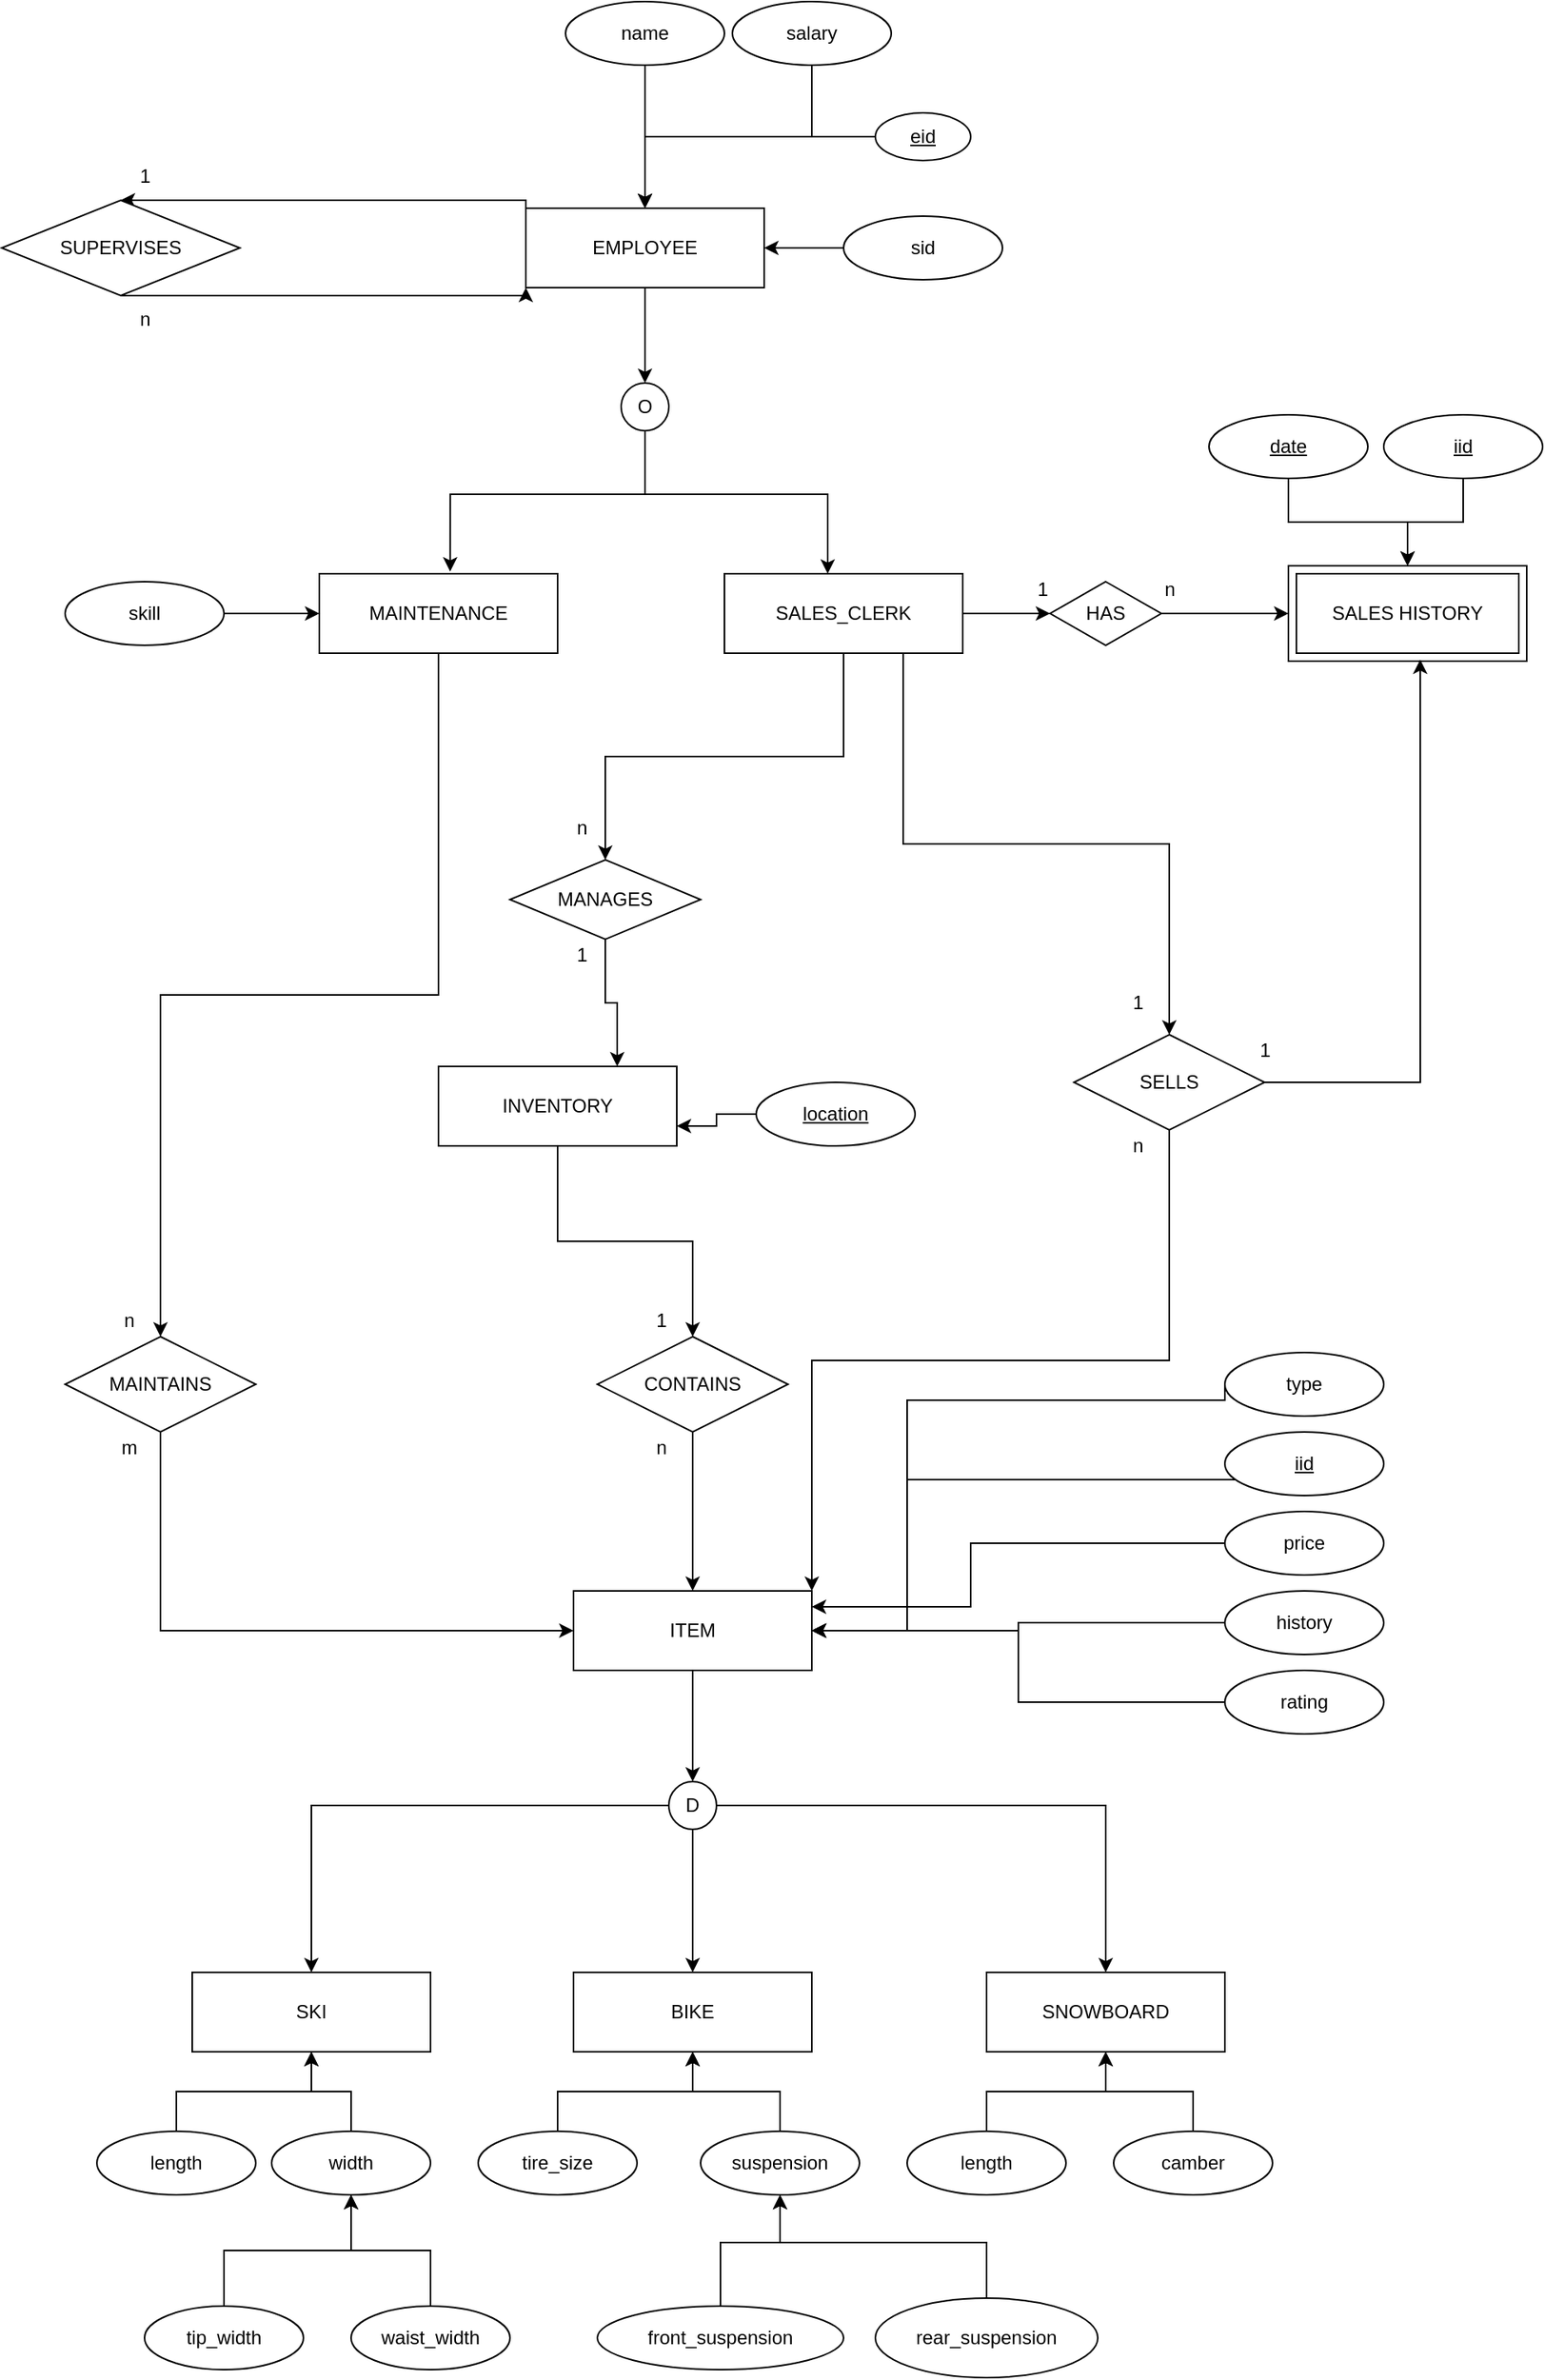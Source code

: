 <mxfile version="21.0.6" type="github">
  <diagram id="R2lEEEUBdFMjLlhIrx00" name="Page-1">
    <mxGraphModel dx="2284" dy="869" grid="1" gridSize="10" guides="1" tooltips="1" connect="1" arrows="1" fold="1" page="1" pageScale="1" pageWidth="850" pageHeight="1100" math="0" shadow="0" extFonts="Permanent Marker^https://fonts.googleapis.com/css?family=Permanent+Marker">
      <root>
        <mxCell id="0" />
        <mxCell id="1" parent="0" />
        <mxCell id="FqAEWOyi9yit1yU_Qe8B-56" style="edgeStyle=orthogonalEdgeStyle;rounded=0;orthogonalLoop=1;jettySize=auto;html=1;exitX=0.5;exitY=1;exitDx=0;exitDy=0;" edge="1" parent="1" source="FqAEWOyi9yit1yU_Qe8B-1" target="FqAEWOyi9yit1yU_Qe8B-50">
          <mxGeometry relative="1" as="geometry" />
        </mxCell>
        <mxCell id="FqAEWOyi9yit1yU_Qe8B-1" value="&lt;div&gt;INVENTORY&lt;/div&gt;" style="whiteSpace=wrap;html=1;align=center;" vertex="1" parent="1">
          <mxGeometry x="-135" y="700" width="150" height="50" as="geometry" />
        </mxCell>
        <mxCell id="FqAEWOyi9yit1yU_Qe8B-5" style="edgeStyle=orthogonalEdgeStyle;rounded=0;orthogonalLoop=1;jettySize=auto;html=1;exitX=0.5;exitY=1;exitDx=0;exitDy=0;" edge="1" parent="1" source="FqAEWOyi9yit1yU_Qe8B-3" target="FqAEWOyi9yit1yU_Qe8B-4">
          <mxGeometry relative="1" as="geometry" />
        </mxCell>
        <mxCell id="FqAEWOyi9yit1yU_Qe8B-69" style="edgeStyle=orthogonalEdgeStyle;rounded=0;orthogonalLoop=1;jettySize=auto;html=1;exitX=0;exitY=0;exitDx=0;exitDy=0;entryX=0.5;entryY=0;entryDx=0;entryDy=0;" edge="1" parent="1" source="FqAEWOyi9yit1yU_Qe8B-3" target="FqAEWOyi9yit1yU_Qe8B-68">
          <mxGeometry relative="1" as="geometry">
            <Array as="points">
              <mxPoint x="-80" y="155" />
            </Array>
          </mxGeometry>
        </mxCell>
        <mxCell id="FqAEWOyi9yit1yU_Qe8B-3" value="EMPLOYEE" style="whiteSpace=wrap;html=1;align=center;" vertex="1" parent="1">
          <mxGeometry x="-80" y="160" width="150" height="50" as="geometry" />
        </mxCell>
        <mxCell id="FqAEWOyi9yit1yU_Qe8B-6" style="edgeStyle=orthogonalEdgeStyle;rounded=0;orthogonalLoop=1;jettySize=auto;html=1;exitX=0.5;exitY=1;exitDx=0;exitDy=0;entryX=0.549;entryY=-0.028;entryDx=0;entryDy=0;entryPerimeter=0;" edge="1" parent="1" source="FqAEWOyi9yit1yU_Qe8B-4" target="FqAEWOyi9yit1yU_Qe8B-7">
          <mxGeometry relative="1" as="geometry">
            <mxPoint x="-120" y="350" as="targetPoint" />
            <Array as="points">
              <mxPoint x="-5" y="340" />
              <mxPoint x="-128" y="340" />
            </Array>
          </mxGeometry>
        </mxCell>
        <mxCell id="FqAEWOyi9yit1yU_Qe8B-4" value="O" style="ellipse;whiteSpace=wrap;html=1;" vertex="1" parent="1">
          <mxGeometry x="-20" y="270" width="30" height="30" as="geometry" />
        </mxCell>
        <mxCell id="FqAEWOyi9yit1yU_Qe8B-60" style="edgeStyle=orthogonalEdgeStyle;rounded=0;orthogonalLoop=1;jettySize=auto;html=1;exitX=0.5;exitY=1;exitDx=0;exitDy=0;entryX=0.5;entryY=0;entryDx=0;entryDy=0;" edge="1" parent="1" source="FqAEWOyi9yit1yU_Qe8B-7" target="FqAEWOyi9yit1yU_Qe8B-58">
          <mxGeometry relative="1" as="geometry" />
        </mxCell>
        <mxCell id="FqAEWOyi9yit1yU_Qe8B-7" value="MAINTENANCE" style="whiteSpace=wrap;html=1;align=center;" vertex="1" parent="1">
          <mxGeometry x="-210" y="390" width="150" height="50" as="geometry" />
        </mxCell>
        <mxCell id="FqAEWOyi9yit1yU_Qe8B-61" style="edgeStyle=orthogonalEdgeStyle;rounded=0;orthogonalLoop=1;jettySize=auto;html=1;exitX=0.5;exitY=1;exitDx=0;exitDy=0;entryX=0.5;entryY=0;entryDx=0;entryDy=0;" edge="1" parent="1" source="FqAEWOyi9yit1yU_Qe8B-8" target="FqAEWOyi9yit1yU_Qe8B-20">
          <mxGeometry relative="1" as="geometry" />
        </mxCell>
        <mxCell id="FqAEWOyi9yit1yU_Qe8B-86" style="edgeStyle=orthogonalEdgeStyle;rounded=0;orthogonalLoop=1;jettySize=auto;html=1;exitX=1;exitY=0.5;exitDx=0;exitDy=0;" edge="1" parent="1" source="FqAEWOyi9yit1yU_Qe8B-8" target="FqAEWOyi9yit1yU_Qe8B-85">
          <mxGeometry relative="1" as="geometry" />
        </mxCell>
        <mxCell id="FqAEWOyi9yit1yU_Qe8B-115" style="edgeStyle=orthogonalEdgeStyle;rounded=0;orthogonalLoop=1;jettySize=auto;html=1;exitX=0.75;exitY=1;exitDx=0;exitDy=0;" edge="1" parent="1" source="FqAEWOyi9yit1yU_Qe8B-8" target="FqAEWOyi9yit1yU_Qe8B-98">
          <mxGeometry relative="1" as="geometry" />
        </mxCell>
        <mxCell id="FqAEWOyi9yit1yU_Qe8B-8" value="SALES_CLERK" style="whiteSpace=wrap;html=1;align=center;" vertex="1" parent="1">
          <mxGeometry x="45" y="390" width="150" height="50" as="geometry" />
        </mxCell>
        <mxCell id="FqAEWOyi9yit1yU_Qe8B-9" style="edgeStyle=orthogonalEdgeStyle;rounded=0;orthogonalLoop=1;jettySize=auto;html=1;exitX=0.5;exitY=1;exitDx=0;exitDy=0;" edge="1" parent="1" source="FqAEWOyi9yit1yU_Qe8B-4" target="FqAEWOyi9yit1yU_Qe8B-8">
          <mxGeometry relative="1" as="geometry">
            <mxPoint x="90" y="390" as="targetPoint" />
            <mxPoint x="23" y="330" as="sourcePoint" />
            <Array as="points">
              <mxPoint x="-5" y="340" />
              <mxPoint x="110" y="340" />
            </Array>
          </mxGeometry>
        </mxCell>
        <mxCell id="FqAEWOyi9yit1yU_Qe8B-11" value="" style="edgeStyle=orthogonalEdgeStyle;rounded=0;orthogonalLoop=1;jettySize=auto;html=1;" edge="1" parent="1" source="FqAEWOyi9yit1yU_Qe8B-10" target="FqAEWOyi9yit1yU_Qe8B-3">
          <mxGeometry relative="1" as="geometry" />
        </mxCell>
        <mxCell id="FqAEWOyi9yit1yU_Qe8B-10" value="&lt;u&gt;eid&lt;/u&gt;" style="ellipse;whiteSpace=wrap;html=1;align=center;" vertex="1" parent="1">
          <mxGeometry x="140" y="100" width="60" height="30" as="geometry" />
        </mxCell>
        <mxCell id="FqAEWOyi9yit1yU_Qe8B-13" value="" style="edgeStyle=orthogonalEdgeStyle;rounded=0;orthogonalLoop=1;jettySize=auto;html=1;" edge="1" parent="1" source="FqAEWOyi9yit1yU_Qe8B-12" target="FqAEWOyi9yit1yU_Qe8B-3">
          <mxGeometry relative="1" as="geometry">
            <Array as="points">
              <mxPoint x="100" y="115" />
              <mxPoint x="-5" y="115" />
            </Array>
          </mxGeometry>
        </mxCell>
        <mxCell id="FqAEWOyi9yit1yU_Qe8B-12" value="salary" style="ellipse;whiteSpace=wrap;html=1;align=center;" vertex="1" parent="1">
          <mxGeometry x="50" y="30" width="100" height="40" as="geometry" />
        </mxCell>
        <mxCell id="FqAEWOyi9yit1yU_Qe8B-19" value="" style="edgeStyle=orthogonalEdgeStyle;rounded=0;orthogonalLoop=1;jettySize=auto;html=1;" edge="1" parent="1" source="FqAEWOyi9yit1yU_Qe8B-14" target="FqAEWOyi9yit1yU_Qe8B-3">
          <mxGeometry relative="1" as="geometry" />
        </mxCell>
        <mxCell id="FqAEWOyi9yit1yU_Qe8B-14" value="name" style="ellipse;whiteSpace=wrap;html=1;align=center;" vertex="1" parent="1">
          <mxGeometry x="-55" y="30" width="100" height="40" as="geometry" />
        </mxCell>
        <mxCell id="FqAEWOyi9yit1yU_Qe8B-62" style="edgeStyle=orthogonalEdgeStyle;rounded=0;orthogonalLoop=1;jettySize=auto;html=1;exitX=0.5;exitY=1;exitDx=0;exitDy=0;entryX=0.75;entryY=0;entryDx=0;entryDy=0;" edge="1" parent="1" source="FqAEWOyi9yit1yU_Qe8B-20" target="FqAEWOyi9yit1yU_Qe8B-1">
          <mxGeometry relative="1" as="geometry" />
        </mxCell>
        <mxCell id="FqAEWOyi9yit1yU_Qe8B-20" value="MANAGES" style="shape=rhombus;perimeter=rhombusPerimeter;whiteSpace=wrap;html=1;align=center;" vertex="1" parent="1">
          <mxGeometry x="-90" y="570" width="120" height="50" as="geometry" />
        </mxCell>
        <mxCell id="FqAEWOyi9yit1yU_Qe8B-39" value="" style="edgeStyle=orthogonalEdgeStyle;rounded=0;orthogonalLoop=1;jettySize=auto;html=1;" edge="1" parent="1" source="FqAEWOyi9yit1yU_Qe8B-25" target="FqAEWOyi9yit1yU_Qe8B-38">
          <mxGeometry relative="1" as="geometry" />
        </mxCell>
        <mxCell id="FqAEWOyi9yit1yU_Qe8B-25" value="ITEM" style="whiteSpace=wrap;html=1;align=center;" vertex="1" parent="1">
          <mxGeometry x="-50" y="1030" width="150" height="50" as="geometry" />
        </mxCell>
        <mxCell id="FqAEWOyi9yit1yU_Qe8B-30" value="" style="edgeStyle=orthogonalEdgeStyle;rounded=0;orthogonalLoop=1;jettySize=auto;html=1;" edge="1" parent="1" source="FqAEWOyi9yit1yU_Qe8B-27" target="FqAEWOyi9yit1yU_Qe8B-25">
          <mxGeometry relative="1" as="geometry">
            <Array as="points">
              <mxPoint x="200" y="1000" />
              <mxPoint x="200" y="1040" />
            </Array>
          </mxGeometry>
        </mxCell>
        <mxCell id="FqAEWOyi9yit1yU_Qe8B-27" value="&lt;div&gt;price&lt;/div&gt;" style="ellipse;whiteSpace=wrap;html=1;align=center;" vertex="1" parent="1">
          <mxGeometry x="360" y="980" width="100" height="40" as="geometry" />
        </mxCell>
        <mxCell id="FqAEWOyi9yit1yU_Qe8B-31" value="" style="edgeStyle=orthogonalEdgeStyle;rounded=0;orthogonalLoop=1;jettySize=auto;html=1;" edge="1" parent="1" source="FqAEWOyi9yit1yU_Qe8B-28" target="FqAEWOyi9yit1yU_Qe8B-25">
          <mxGeometry relative="1" as="geometry" />
        </mxCell>
        <mxCell id="FqAEWOyi9yit1yU_Qe8B-28" value="history" style="ellipse;whiteSpace=wrap;html=1;align=center;" vertex="1" parent="1">
          <mxGeometry x="360" y="1030" width="100" height="40" as="geometry" />
        </mxCell>
        <mxCell id="FqAEWOyi9yit1yU_Qe8B-33" value="" style="edgeStyle=orthogonalEdgeStyle;rounded=0;orthogonalLoop=1;jettySize=auto;html=1;" edge="1" parent="1" source="FqAEWOyi9yit1yU_Qe8B-32" target="FqAEWOyi9yit1yU_Qe8B-25">
          <mxGeometry relative="1" as="geometry">
            <Array as="points">
              <mxPoint x="160" y="960" />
              <mxPoint x="160" y="1055" />
            </Array>
          </mxGeometry>
        </mxCell>
        <mxCell id="FqAEWOyi9yit1yU_Qe8B-32" value="&lt;u&gt;iid&lt;/u&gt;" style="ellipse;whiteSpace=wrap;html=1;align=center;" vertex="1" parent="1">
          <mxGeometry x="360" y="930" width="100" height="40" as="geometry" />
        </mxCell>
        <mxCell id="FqAEWOyi9yit1yU_Qe8B-37" value="" style="edgeStyle=orthogonalEdgeStyle;rounded=0;orthogonalLoop=1;jettySize=auto;html=1;" edge="1" parent="1" source="FqAEWOyi9yit1yU_Qe8B-34" target="FqAEWOyi9yit1yU_Qe8B-25">
          <mxGeometry relative="1" as="geometry" />
        </mxCell>
        <mxCell id="FqAEWOyi9yit1yU_Qe8B-34" value="rating" style="ellipse;whiteSpace=wrap;html=1;align=center;" vertex="1" parent="1">
          <mxGeometry x="360" y="1080" width="100" height="40" as="geometry" />
        </mxCell>
        <mxCell id="FqAEWOyi9yit1yU_Qe8B-47" value="" style="edgeStyle=orthogonalEdgeStyle;rounded=0;orthogonalLoop=1;jettySize=auto;html=1;" edge="1" parent="1" source="FqAEWOyi9yit1yU_Qe8B-38" target="FqAEWOyi9yit1yU_Qe8B-43">
          <mxGeometry relative="1" as="geometry" />
        </mxCell>
        <mxCell id="FqAEWOyi9yit1yU_Qe8B-48" value="" style="edgeStyle=orthogonalEdgeStyle;rounded=0;orthogonalLoop=1;jettySize=auto;html=1;" edge="1" parent="1" source="FqAEWOyi9yit1yU_Qe8B-38" target="FqAEWOyi9yit1yU_Qe8B-42">
          <mxGeometry relative="1" as="geometry" />
        </mxCell>
        <mxCell id="FqAEWOyi9yit1yU_Qe8B-49" value="" style="edgeStyle=orthogonalEdgeStyle;rounded=0;orthogonalLoop=1;jettySize=auto;html=1;" edge="1" parent="1" source="FqAEWOyi9yit1yU_Qe8B-38" target="FqAEWOyi9yit1yU_Qe8B-45">
          <mxGeometry relative="1" as="geometry" />
        </mxCell>
        <mxCell id="FqAEWOyi9yit1yU_Qe8B-38" value="D" style="ellipse;whiteSpace=wrap;html=1;" vertex="1" parent="1">
          <mxGeometry x="10" y="1150" width="30" height="30" as="geometry" />
        </mxCell>
        <mxCell id="FqAEWOyi9yit1yU_Qe8B-42" value="SKI" style="whiteSpace=wrap;html=1;align=center;" vertex="1" parent="1">
          <mxGeometry x="-290" y="1270" width="150" height="50" as="geometry" />
        </mxCell>
        <mxCell id="FqAEWOyi9yit1yU_Qe8B-43" value="BIKE" style="whiteSpace=wrap;html=1;align=center;" vertex="1" parent="1">
          <mxGeometry x="-50" y="1270" width="150" height="50" as="geometry" />
        </mxCell>
        <mxCell id="FqAEWOyi9yit1yU_Qe8B-45" value="SNOWBOARD" style="whiteSpace=wrap;html=1;align=center;" vertex="1" parent="1">
          <mxGeometry x="210" y="1270" width="150" height="50" as="geometry" />
        </mxCell>
        <mxCell id="FqAEWOyi9yit1yU_Qe8B-53" value="" style="edgeStyle=orthogonalEdgeStyle;rounded=0;orthogonalLoop=1;jettySize=auto;html=1;" edge="1" parent="1" source="FqAEWOyi9yit1yU_Qe8B-50" target="FqAEWOyi9yit1yU_Qe8B-25">
          <mxGeometry relative="1" as="geometry" />
        </mxCell>
        <mxCell id="FqAEWOyi9yit1yU_Qe8B-50" value="CONTAINS" style="shape=rhombus;perimeter=rhombusPerimeter;whiteSpace=wrap;html=1;align=center;" vertex="1" parent="1">
          <mxGeometry x="-35" y="870" width="120" height="60" as="geometry" />
        </mxCell>
        <mxCell id="FqAEWOyi9yit1yU_Qe8B-59" style="edgeStyle=orthogonalEdgeStyle;rounded=0;orthogonalLoop=1;jettySize=auto;html=1;exitX=0.5;exitY=1;exitDx=0;exitDy=0;entryX=0;entryY=0.5;entryDx=0;entryDy=0;" edge="1" parent="1" source="FqAEWOyi9yit1yU_Qe8B-58" target="FqAEWOyi9yit1yU_Qe8B-25">
          <mxGeometry relative="1" as="geometry" />
        </mxCell>
        <mxCell id="FqAEWOyi9yit1yU_Qe8B-58" value="MAINTAINS" style="shape=rhombus;perimeter=rhombusPerimeter;whiteSpace=wrap;html=1;align=center;" vertex="1" parent="1">
          <mxGeometry x="-370" y="870" width="120" height="60" as="geometry" />
        </mxCell>
        <mxCell id="FqAEWOyi9yit1yU_Qe8B-64" style="edgeStyle=orthogonalEdgeStyle;rounded=0;orthogonalLoop=1;jettySize=auto;html=1;exitX=0;exitY=0.5;exitDx=0;exitDy=0;entryX=1;entryY=0.75;entryDx=0;entryDy=0;" edge="1" parent="1" source="FqAEWOyi9yit1yU_Qe8B-63" target="FqAEWOyi9yit1yU_Qe8B-1">
          <mxGeometry relative="1" as="geometry" />
        </mxCell>
        <mxCell id="FqAEWOyi9yit1yU_Qe8B-63" value="&lt;u&gt;location&lt;/u&gt;" style="ellipse;whiteSpace=wrap;html=1;align=center;" vertex="1" parent="1">
          <mxGeometry x="65" y="710" width="100" height="40" as="geometry" />
        </mxCell>
        <mxCell id="FqAEWOyi9yit1yU_Qe8B-65" value="1" style="text;html=1;align=center;verticalAlign=middle;resizable=0;points=[];autosize=1;strokeColor=none;fillColor=none;" vertex="1" parent="1">
          <mxGeometry x="-10" y="840" width="30" height="40" as="geometry" />
        </mxCell>
        <mxCell id="FqAEWOyi9yit1yU_Qe8B-67" value="n" style="text;html=1;align=center;verticalAlign=middle;resizable=0;points=[];autosize=1;strokeColor=none;fillColor=none;" vertex="1" parent="1">
          <mxGeometry x="-10" y="920" width="30" height="40" as="geometry" />
        </mxCell>
        <mxCell id="FqAEWOyi9yit1yU_Qe8B-70" style="edgeStyle=orthogonalEdgeStyle;rounded=0;orthogonalLoop=1;jettySize=auto;html=1;exitX=0.5;exitY=1;exitDx=0;exitDy=0;entryX=0;entryY=1;entryDx=0;entryDy=0;" edge="1" parent="1" source="FqAEWOyi9yit1yU_Qe8B-68" target="FqAEWOyi9yit1yU_Qe8B-3">
          <mxGeometry relative="1" as="geometry">
            <Array as="points">
              <mxPoint x="-80" y="215" />
            </Array>
          </mxGeometry>
        </mxCell>
        <mxCell id="FqAEWOyi9yit1yU_Qe8B-68" value="SUPERVISES" style="shape=rhombus;perimeter=rhombusPerimeter;whiteSpace=wrap;html=1;align=center;" vertex="1" parent="1">
          <mxGeometry x="-410" y="155" width="150" height="60" as="geometry" />
        </mxCell>
        <mxCell id="FqAEWOyi9yit1yU_Qe8B-74" value="1" style="text;html=1;align=center;verticalAlign=middle;resizable=0;points=[];autosize=1;strokeColor=none;fillColor=none;" vertex="1" parent="1">
          <mxGeometry x="-335" y="120" width="30" height="40" as="geometry" />
        </mxCell>
        <mxCell id="FqAEWOyi9yit1yU_Qe8B-75" value="n" style="text;html=1;align=center;verticalAlign=middle;resizable=0;points=[];autosize=1;strokeColor=none;fillColor=none;" vertex="1" parent="1">
          <mxGeometry x="-335" y="210" width="30" height="40" as="geometry" />
        </mxCell>
        <mxCell id="FqAEWOyi9yit1yU_Qe8B-78" value="" style="edgeStyle=orthogonalEdgeStyle;rounded=0;orthogonalLoop=1;jettySize=auto;html=1;" edge="1" parent="1" source="FqAEWOyi9yit1yU_Qe8B-77" target="FqAEWOyi9yit1yU_Qe8B-3">
          <mxGeometry relative="1" as="geometry">
            <Array as="points">
              <mxPoint x="110" y="185" />
              <mxPoint x="110" y="185" />
            </Array>
          </mxGeometry>
        </mxCell>
        <mxCell id="FqAEWOyi9yit1yU_Qe8B-77" value="&lt;div&gt;sid&lt;/div&gt;" style="ellipse;whiteSpace=wrap;html=1;align=center;" vertex="1" parent="1">
          <mxGeometry x="120" y="165" width="100" height="40" as="geometry" />
        </mxCell>
        <mxCell id="FqAEWOyi9yit1yU_Qe8B-80" style="edgeStyle=orthogonalEdgeStyle;rounded=0;orthogonalLoop=1;jettySize=auto;html=1;exitX=1;exitY=0.5;exitDx=0;exitDy=0;" edge="1" parent="1" source="FqAEWOyi9yit1yU_Qe8B-79" target="FqAEWOyi9yit1yU_Qe8B-7">
          <mxGeometry relative="1" as="geometry" />
        </mxCell>
        <mxCell id="FqAEWOyi9yit1yU_Qe8B-79" value="skill" style="ellipse;whiteSpace=wrap;html=1;align=center;" vertex="1" parent="1">
          <mxGeometry x="-370" y="395" width="100" height="40" as="geometry" />
        </mxCell>
        <mxCell id="FqAEWOyi9yit1yU_Qe8B-83" value="SALES HISTORY" style="shape=ext;margin=3;double=1;whiteSpace=wrap;html=1;align=center;" vertex="1" parent="1">
          <mxGeometry x="400" y="385" width="150" height="60" as="geometry" />
        </mxCell>
        <mxCell id="FqAEWOyi9yit1yU_Qe8B-87" style="edgeStyle=orthogonalEdgeStyle;rounded=0;orthogonalLoop=1;jettySize=auto;html=1;exitX=1;exitY=0.5;exitDx=0;exitDy=0;entryX=0;entryY=0.5;entryDx=0;entryDy=0;" edge="1" parent="1" source="FqAEWOyi9yit1yU_Qe8B-85" target="FqAEWOyi9yit1yU_Qe8B-83">
          <mxGeometry relative="1" as="geometry" />
        </mxCell>
        <mxCell id="FqAEWOyi9yit1yU_Qe8B-85" value="HAS" style="shape=rhombus;perimeter=rhombusPerimeter;whiteSpace=wrap;html=1;align=center;" vertex="1" parent="1">
          <mxGeometry x="250" y="395" width="70" height="40" as="geometry" />
        </mxCell>
        <mxCell id="FqAEWOyi9yit1yU_Qe8B-88" value="1" style="text;html=1;align=center;verticalAlign=middle;resizable=0;points=[];autosize=1;strokeColor=none;fillColor=none;" vertex="1" parent="1">
          <mxGeometry x="230" y="380" width="30" height="40" as="geometry" />
        </mxCell>
        <mxCell id="FqAEWOyi9yit1yU_Qe8B-89" value="n" style="text;html=1;align=center;verticalAlign=middle;resizable=0;points=[];autosize=1;strokeColor=none;fillColor=none;" vertex="1" parent="1">
          <mxGeometry x="310" y="380" width="30" height="40" as="geometry" />
        </mxCell>
        <mxCell id="FqAEWOyi9yit1yU_Qe8B-91" value="" style="edgeStyle=orthogonalEdgeStyle;rounded=0;orthogonalLoop=1;jettySize=auto;html=1;" edge="1" parent="1" source="FqAEWOyi9yit1yU_Qe8B-90" target="FqAEWOyi9yit1yU_Qe8B-83">
          <mxGeometry relative="1" as="geometry" />
        </mxCell>
        <mxCell id="FqAEWOyi9yit1yU_Qe8B-90" value="&lt;u&gt;date&lt;/u&gt;" style="ellipse;whiteSpace=wrap;html=1;align=center;" vertex="1" parent="1">
          <mxGeometry x="350" y="290" width="100" height="40" as="geometry" />
        </mxCell>
        <mxCell id="FqAEWOyi9yit1yU_Qe8B-97" value="" style="edgeStyle=orthogonalEdgeStyle;rounded=0;orthogonalLoop=1;jettySize=auto;html=1;" edge="1" parent="1" source="FqAEWOyi9yit1yU_Qe8B-92" target="FqAEWOyi9yit1yU_Qe8B-83">
          <mxGeometry relative="1" as="geometry" />
        </mxCell>
        <mxCell id="FqAEWOyi9yit1yU_Qe8B-92" value="&lt;u&gt;iid&lt;/u&gt;" style="ellipse;whiteSpace=wrap;html=1;align=center;" vertex="1" parent="1">
          <mxGeometry x="460" y="290" width="100" height="40" as="geometry" />
        </mxCell>
        <mxCell id="FqAEWOyi9yit1yU_Qe8B-94" value="" style="edgeStyle=orthogonalEdgeStyle;rounded=0;orthogonalLoop=1;jettySize=auto;html=1;" edge="1" parent="1" source="FqAEWOyi9yit1yU_Qe8B-93" target="FqAEWOyi9yit1yU_Qe8B-43">
          <mxGeometry relative="1" as="geometry" />
        </mxCell>
        <mxCell id="FqAEWOyi9yit1yU_Qe8B-93" value="tire_size" style="ellipse;whiteSpace=wrap;html=1;align=center;" vertex="1" parent="1">
          <mxGeometry x="-110" y="1370" width="100" height="40" as="geometry" />
        </mxCell>
        <mxCell id="FqAEWOyi9yit1yU_Qe8B-96" value="" style="edgeStyle=orthogonalEdgeStyle;rounded=0;orthogonalLoop=1;jettySize=auto;html=1;" edge="1" parent="1" source="FqAEWOyi9yit1yU_Qe8B-95" target="FqAEWOyi9yit1yU_Qe8B-43">
          <mxGeometry relative="1" as="geometry" />
        </mxCell>
        <mxCell id="FqAEWOyi9yit1yU_Qe8B-95" value="&lt;div&gt;suspension&lt;/div&gt;" style="ellipse;whiteSpace=wrap;html=1;align=center;" vertex="1" parent="1">
          <mxGeometry x="30" y="1370" width="100" height="40" as="geometry" />
        </mxCell>
        <mxCell id="FqAEWOyi9yit1yU_Qe8B-114" style="edgeStyle=orthogonalEdgeStyle;rounded=0;orthogonalLoop=1;jettySize=auto;html=1;exitX=0.5;exitY=1;exitDx=0;exitDy=0;entryX=1;entryY=0;entryDx=0;entryDy=0;" edge="1" parent="1" source="FqAEWOyi9yit1yU_Qe8B-98" target="FqAEWOyi9yit1yU_Qe8B-25">
          <mxGeometry relative="1" as="geometry" />
        </mxCell>
        <mxCell id="FqAEWOyi9yit1yU_Qe8B-118" style="edgeStyle=orthogonalEdgeStyle;rounded=0;orthogonalLoop=1;jettySize=auto;html=1;exitX=1;exitY=0.5;exitDx=0;exitDy=0;entryX=0.553;entryY=0.983;entryDx=0;entryDy=0;entryPerimeter=0;" edge="1" parent="1" source="FqAEWOyi9yit1yU_Qe8B-98" target="FqAEWOyi9yit1yU_Qe8B-83">
          <mxGeometry relative="1" as="geometry" />
        </mxCell>
        <mxCell id="FqAEWOyi9yit1yU_Qe8B-98" value="SELLS" style="shape=rhombus;perimeter=rhombusPerimeter;whiteSpace=wrap;html=1;align=center;" vertex="1" parent="1">
          <mxGeometry x="265" y="680" width="120" height="60" as="geometry" />
        </mxCell>
        <mxCell id="FqAEWOyi9yit1yU_Qe8B-100" style="edgeStyle=orthogonalEdgeStyle;rounded=0;orthogonalLoop=1;jettySize=auto;html=1;exitX=0;exitY=0.5;exitDx=0;exitDy=0;entryX=1;entryY=0.5;entryDx=0;entryDy=0;" edge="1" parent="1" source="FqAEWOyi9yit1yU_Qe8B-99" target="FqAEWOyi9yit1yU_Qe8B-25">
          <mxGeometry relative="1" as="geometry">
            <Array as="points">
              <mxPoint x="160" y="910" />
              <mxPoint x="160" y="1055" />
            </Array>
          </mxGeometry>
        </mxCell>
        <mxCell id="FqAEWOyi9yit1yU_Qe8B-99" value="type" style="ellipse;whiteSpace=wrap;html=1;align=center;" vertex="1" parent="1">
          <mxGeometry x="360" y="880" width="100" height="40" as="geometry" />
        </mxCell>
        <mxCell id="FqAEWOyi9yit1yU_Qe8B-102" value="" style="edgeStyle=orthogonalEdgeStyle;rounded=0;orthogonalLoop=1;jettySize=auto;html=1;" edge="1" parent="1" source="FqAEWOyi9yit1yU_Qe8B-101" target="FqAEWOyi9yit1yU_Qe8B-45">
          <mxGeometry relative="1" as="geometry" />
        </mxCell>
        <mxCell id="FqAEWOyi9yit1yU_Qe8B-101" value="length" style="ellipse;whiteSpace=wrap;html=1;align=center;" vertex="1" parent="1">
          <mxGeometry x="160" y="1370" width="100" height="40" as="geometry" />
        </mxCell>
        <mxCell id="FqAEWOyi9yit1yU_Qe8B-104" value="" style="edgeStyle=orthogonalEdgeStyle;rounded=0;orthogonalLoop=1;jettySize=auto;html=1;" edge="1" parent="1" source="FqAEWOyi9yit1yU_Qe8B-103" target="FqAEWOyi9yit1yU_Qe8B-45">
          <mxGeometry relative="1" as="geometry" />
        </mxCell>
        <mxCell id="FqAEWOyi9yit1yU_Qe8B-103" value="camber" style="ellipse;whiteSpace=wrap;html=1;align=center;" vertex="1" parent="1">
          <mxGeometry x="290" y="1370" width="100" height="40" as="geometry" />
        </mxCell>
        <mxCell id="FqAEWOyi9yit1yU_Qe8B-107" value="" style="edgeStyle=orthogonalEdgeStyle;rounded=0;orthogonalLoop=1;jettySize=auto;html=1;" edge="1" parent="1" source="FqAEWOyi9yit1yU_Qe8B-106" target="FqAEWOyi9yit1yU_Qe8B-42">
          <mxGeometry relative="1" as="geometry" />
        </mxCell>
        <mxCell id="FqAEWOyi9yit1yU_Qe8B-106" value="length" style="ellipse;whiteSpace=wrap;html=1;align=center;" vertex="1" parent="1">
          <mxGeometry x="-350" y="1370" width="100" height="40" as="geometry" />
        </mxCell>
        <mxCell id="FqAEWOyi9yit1yU_Qe8B-109" value="" style="edgeStyle=orthogonalEdgeStyle;rounded=0;orthogonalLoop=1;jettySize=auto;html=1;" edge="1" parent="1" source="FqAEWOyi9yit1yU_Qe8B-108" target="FqAEWOyi9yit1yU_Qe8B-42">
          <mxGeometry relative="1" as="geometry" />
        </mxCell>
        <mxCell id="FqAEWOyi9yit1yU_Qe8B-108" value="width" style="ellipse;whiteSpace=wrap;html=1;align=center;" vertex="1" parent="1">
          <mxGeometry x="-240" y="1370" width="100" height="40" as="geometry" />
        </mxCell>
        <mxCell id="FqAEWOyi9yit1yU_Qe8B-112" value="" style="edgeStyle=orthogonalEdgeStyle;rounded=0;orthogonalLoop=1;jettySize=auto;html=1;" edge="1" parent="1" source="FqAEWOyi9yit1yU_Qe8B-110" target="FqAEWOyi9yit1yU_Qe8B-108">
          <mxGeometry relative="1" as="geometry" />
        </mxCell>
        <mxCell id="FqAEWOyi9yit1yU_Qe8B-110" value="tip_width" style="ellipse;whiteSpace=wrap;html=1;align=center;" vertex="1" parent="1">
          <mxGeometry x="-320" y="1480" width="100" height="40" as="geometry" />
        </mxCell>
        <mxCell id="FqAEWOyi9yit1yU_Qe8B-113" value="" style="edgeStyle=orthogonalEdgeStyle;rounded=0;orthogonalLoop=1;jettySize=auto;html=1;" edge="1" parent="1" source="FqAEWOyi9yit1yU_Qe8B-111" target="FqAEWOyi9yit1yU_Qe8B-108">
          <mxGeometry relative="1" as="geometry" />
        </mxCell>
        <mxCell id="FqAEWOyi9yit1yU_Qe8B-111" value="waist_width" style="ellipse;whiteSpace=wrap;html=1;align=center;" vertex="1" parent="1">
          <mxGeometry x="-190" y="1480" width="100" height="40" as="geometry" />
        </mxCell>
        <mxCell id="FqAEWOyi9yit1yU_Qe8B-116" value="1" style="text;html=1;align=center;verticalAlign=middle;resizable=0;points=[];autosize=1;strokeColor=none;fillColor=none;" vertex="1" parent="1">
          <mxGeometry x="290" y="640" width="30" height="40" as="geometry" />
        </mxCell>
        <mxCell id="FqAEWOyi9yit1yU_Qe8B-117" value="n" style="text;html=1;align=center;verticalAlign=middle;resizable=0;points=[];autosize=1;strokeColor=none;fillColor=none;" vertex="1" parent="1">
          <mxGeometry x="290" y="730" width="30" height="40" as="geometry" />
        </mxCell>
        <mxCell id="FqAEWOyi9yit1yU_Qe8B-119" value="1" style="text;html=1;align=center;verticalAlign=middle;resizable=0;points=[];autosize=1;strokeColor=none;fillColor=none;" vertex="1" parent="1">
          <mxGeometry x="370" y="670" width="30" height="40" as="geometry" />
        </mxCell>
        <mxCell id="FqAEWOyi9yit1yU_Qe8B-120" value="n" style="text;html=1;align=center;verticalAlign=middle;resizable=0;points=[];autosize=1;strokeColor=none;fillColor=none;" vertex="1" parent="1">
          <mxGeometry x="-60" y="530" width="30" height="40" as="geometry" />
        </mxCell>
        <mxCell id="FqAEWOyi9yit1yU_Qe8B-121" value="1" style="text;html=1;align=center;verticalAlign=middle;resizable=0;points=[];autosize=1;strokeColor=none;fillColor=none;" vertex="1" parent="1">
          <mxGeometry x="-60" y="610" width="30" height="40" as="geometry" />
        </mxCell>
        <mxCell id="FqAEWOyi9yit1yU_Qe8B-122" value="n" style="text;html=1;align=center;verticalAlign=middle;resizable=0;points=[];autosize=1;strokeColor=none;fillColor=none;" vertex="1" parent="1">
          <mxGeometry x="-345" y="840" width="30" height="40" as="geometry" />
        </mxCell>
        <mxCell id="FqAEWOyi9yit1yU_Qe8B-123" value="m" style="text;html=1;align=center;verticalAlign=middle;resizable=0;points=[];autosize=1;strokeColor=none;fillColor=none;" vertex="1" parent="1">
          <mxGeometry x="-350" y="920" width="40" height="40" as="geometry" />
        </mxCell>
        <mxCell id="FqAEWOyi9yit1yU_Qe8B-126" value="" style="edgeStyle=orthogonalEdgeStyle;rounded=0;orthogonalLoop=1;jettySize=auto;html=1;" edge="1" parent="1" source="FqAEWOyi9yit1yU_Qe8B-124" target="FqAEWOyi9yit1yU_Qe8B-95">
          <mxGeometry relative="1" as="geometry">
            <Array as="points">
              <mxPoint x="43" y="1440" />
              <mxPoint x="80" y="1440" />
            </Array>
          </mxGeometry>
        </mxCell>
        <mxCell id="FqAEWOyi9yit1yU_Qe8B-124" value="front_suspension" style="ellipse;whiteSpace=wrap;html=1;align=center;" vertex="1" parent="1">
          <mxGeometry x="-35" y="1480" width="155" height="40" as="geometry" />
        </mxCell>
        <mxCell id="FqAEWOyi9yit1yU_Qe8B-128" value="" style="edgeStyle=orthogonalEdgeStyle;rounded=0;orthogonalLoop=1;jettySize=auto;html=1;" edge="1" parent="1" source="FqAEWOyi9yit1yU_Qe8B-125" target="FqAEWOyi9yit1yU_Qe8B-95">
          <mxGeometry relative="1" as="geometry">
            <Array as="points">
              <mxPoint x="210" y="1440" />
              <mxPoint x="80" y="1440" />
            </Array>
          </mxGeometry>
        </mxCell>
        <mxCell id="FqAEWOyi9yit1yU_Qe8B-125" value="rear_suspension" style="ellipse;whiteSpace=wrap;html=1;align=center;" vertex="1" parent="1">
          <mxGeometry x="140" y="1475" width="140" height="50" as="geometry" />
        </mxCell>
      </root>
    </mxGraphModel>
  </diagram>
</mxfile>

